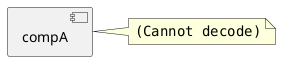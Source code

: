 {
  "sha1": "onwpexfzb5bm0kp6v6tuk115c8fvkti",
  "insertion": {
    "when": "2024-06-04T17:28:40.049Z",
    "url": "https://forum.plantuml.net/10495/can-an-img-be-supported-as-a-thumbnail-to-the-original",
    "user": "plantuml@gmail.com"
  }
}
@startuml
component "compA" as compA {
}

note right of compA: [[http://google.fr <img:foo.webp{scale=2}>]]
@enduml
